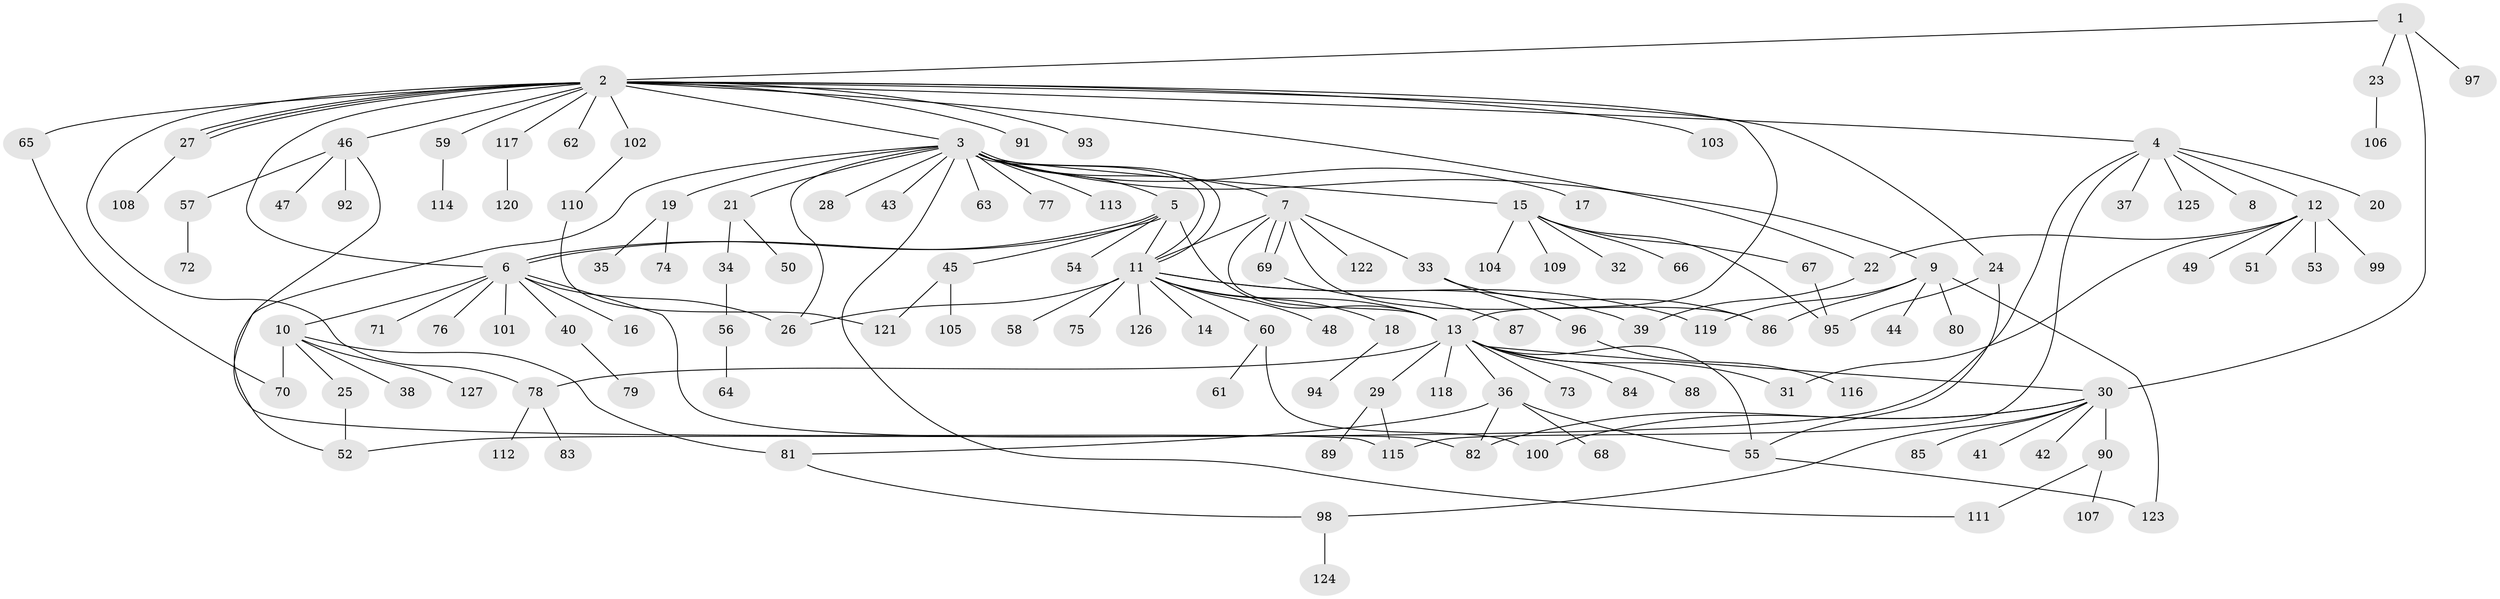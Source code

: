 // coarse degree distribution, {3: 0.08421052631578947, 19: 0.010526315789473684, 17: 0.010526315789473684, 7: 0.021052631578947368, 10: 0.010526315789473684, 8: 0.031578947368421054, 1: 0.5368421052631579, 5: 0.021052631578947368, 14: 0.010526315789473684, 13: 0.010526315789473684, 6: 0.031578947368421054, 2: 0.18947368421052632, 4: 0.031578947368421054}
// Generated by graph-tools (version 1.1) at 2025/51/02/27/25 19:51:58]
// undirected, 127 vertices, 164 edges
graph export_dot {
graph [start="1"]
  node [color=gray90,style=filled];
  1;
  2;
  3;
  4;
  5;
  6;
  7;
  8;
  9;
  10;
  11;
  12;
  13;
  14;
  15;
  16;
  17;
  18;
  19;
  20;
  21;
  22;
  23;
  24;
  25;
  26;
  27;
  28;
  29;
  30;
  31;
  32;
  33;
  34;
  35;
  36;
  37;
  38;
  39;
  40;
  41;
  42;
  43;
  44;
  45;
  46;
  47;
  48;
  49;
  50;
  51;
  52;
  53;
  54;
  55;
  56;
  57;
  58;
  59;
  60;
  61;
  62;
  63;
  64;
  65;
  66;
  67;
  68;
  69;
  70;
  71;
  72;
  73;
  74;
  75;
  76;
  77;
  78;
  79;
  80;
  81;
  82;
  83;
  84;
  85;
  86;
  87;
  88;
  89;
  90;
  91;
  92;
  93;
  94;
  95;
  96;
  97;
  98;
  99;
  100;
  101;
  102;
  103;
  104;
  105;
  106;
  107;
  108;
  109;
  110;
  111;
  112;
  113;
  114;
  115;
  116;
  117;
  118;
  119;
  120;
  121;
  122;
  123;
  124;
  125;
  126;
  127;
  1 -- 2;
  1 -- 23;
  1 -- 30;
  1 -- 97;
  2 -- 3;
  2 -- 4;
  2 -- 6;
  2 -- 13;
  2 -- 22;
  2 -- 24;
  2 -- 27;
  2 -- 27;
  2 -- 27;
  2 -- 46;
  2 -- 59;
  2 -- 62;
  2 -- 65;
  2 -- 78;
  2 -- 91;
  2 -- 93;
  2 -- 102;
  2 -- 103;
  2 -- 117;
  3 -- 5;
  3 -- 7;
  3 -- 9;
  3 -- 11;
  3 -- 11;
  3 -- 15;
  3 -- 17;
  3 -- 19;
  3 -- 21;
  3 -- 26;
  3 -- 28;
  3 -- 43;
  3 -- 52;
  3 -- 63;
  3 -- 77;
  3 -- 111;
  3 -- 113;
  4 -- 8;
  4 -- 12;
  4 -- 20;
  4 -- 37;
  4 -- 52;
  4 -- 115;
  4 -- 125;
  5 -- 6;
  5 -- 6;
  5 -- 11;
  5 -- 13;
  5 -- 45;
  5 -- 54;
  6 -- 10;
  6 -- 16;
  6 -- 26;
  6 -- 40;
  6 -- 71;
  6 -- 76;
  6 -- 82;
  6 -- 101;
  7 -- 11;
  7 -- 13;
  7 -- 33;
  7 -- 69;
  7 -- 69;
  7 -- 86;
  7 -- 122;
  9 -- 44;
  9 -- 80;
  9 -- 86;
  9 -- 119;
  9 -- 123;
  10 -- 25;
  10 -- 38;
  10 -- 70;
  10 -- 81;
  10 -- 127;
  11 -- 13;
  11 -- 14;
  11 -- 18;
  11 -- 26;
  11 -- 39;
  11 -- 48;
  11 -- 58;
  11 -- 60;
  11 -- 75;
  11 -- 119;
  11 -- 126;
  12 -- 22;
  12 -- 31;
  12 -- 49;
  12 -- 51;
  12 -- 53;
  12 -- 99;
  13 -- 29;
  13 -- 30;
  13 -- 31;
  13 -- 36;
  13 -- 55;
  13 -- 73;
  13 -- 78;
  13 -- 84;
  13 -- 88;
  13 -- 118;
  15 -- 32;
  15 -- 66;
  15 -- 67;
  15 -- 95;
  15 -- 104;
  15 -- 109;
  18 -- 94;
  19 -- 35;
  19 -- 74;
  21 -- 34;
  21 -- 50;
  22 -- 39;
  23 -- 106;
  24 -- 55;
  24 -- 95;
  25 -- 52;
  27 -- 108;
  29 -- 89;
  29 -- 115;
  30 -- 41;
  30 -- 42;
  30 -- 82;
  30 -- 85;
  30 -- 90;
  30 -- 98;
  30 -- 100;
  33 -- 86;
  33 -- 96;
  34 -- 56;
  36 -- 55;
  36 -- 68;
  36 -- 81;
  36 -- 82;
  40 -- 79;
  45 -- 105;
  45 -- 121;
  46 -- 47;
  46 -- 57;
  46 -- 92;
  46 -- 115;
  55 -- 123;
  56 -- 64;
  57 -- 72;
  59 -- 114;
  60 -- 61;
  60 -- 100;
  65 -- 70;
  67 -- 95;
  69 -- 87;
  78 -- 83;
  78 -- 112;
  81 -- 98;
  90 -- 107;
  90 -- 111;
  96 -- 116;
  98 -- 124;
  102 -- 110;
  110 -- 121;
  117 -- 120;
}
